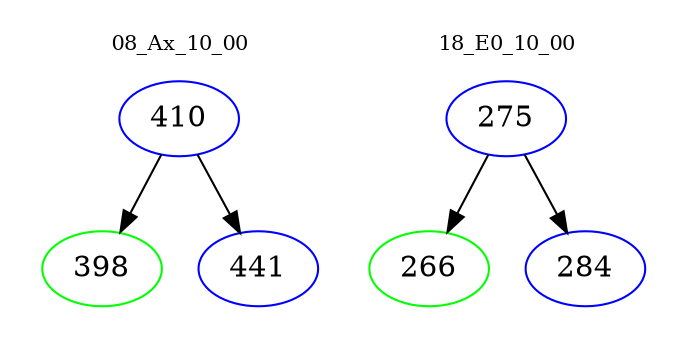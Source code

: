 digraph{
subgraph cluster_0 {
color = white
label = "08_Ax_10_00";
fontsize=10;
T0_410 [label="410", color="blue"]
T0_410 -> T0_398 [color="black"]
T0_398 [label="398", color="green"]
T0_410 -> T0_441 [color="black"]
T0_441 [label="441", color="blue"]
}
subgraph cluster_1 {
color = white
label = "18_E0_10_00";
fontsize=10;
T1_275 [label="275", color="blue"]
T1_275 -> T1_266 [color="black"]
T1_266 [label="266", color="green"]
T1_275 -> T1_284 [color="black"]
T1_284 [label="284", color="blue"]
}
}
